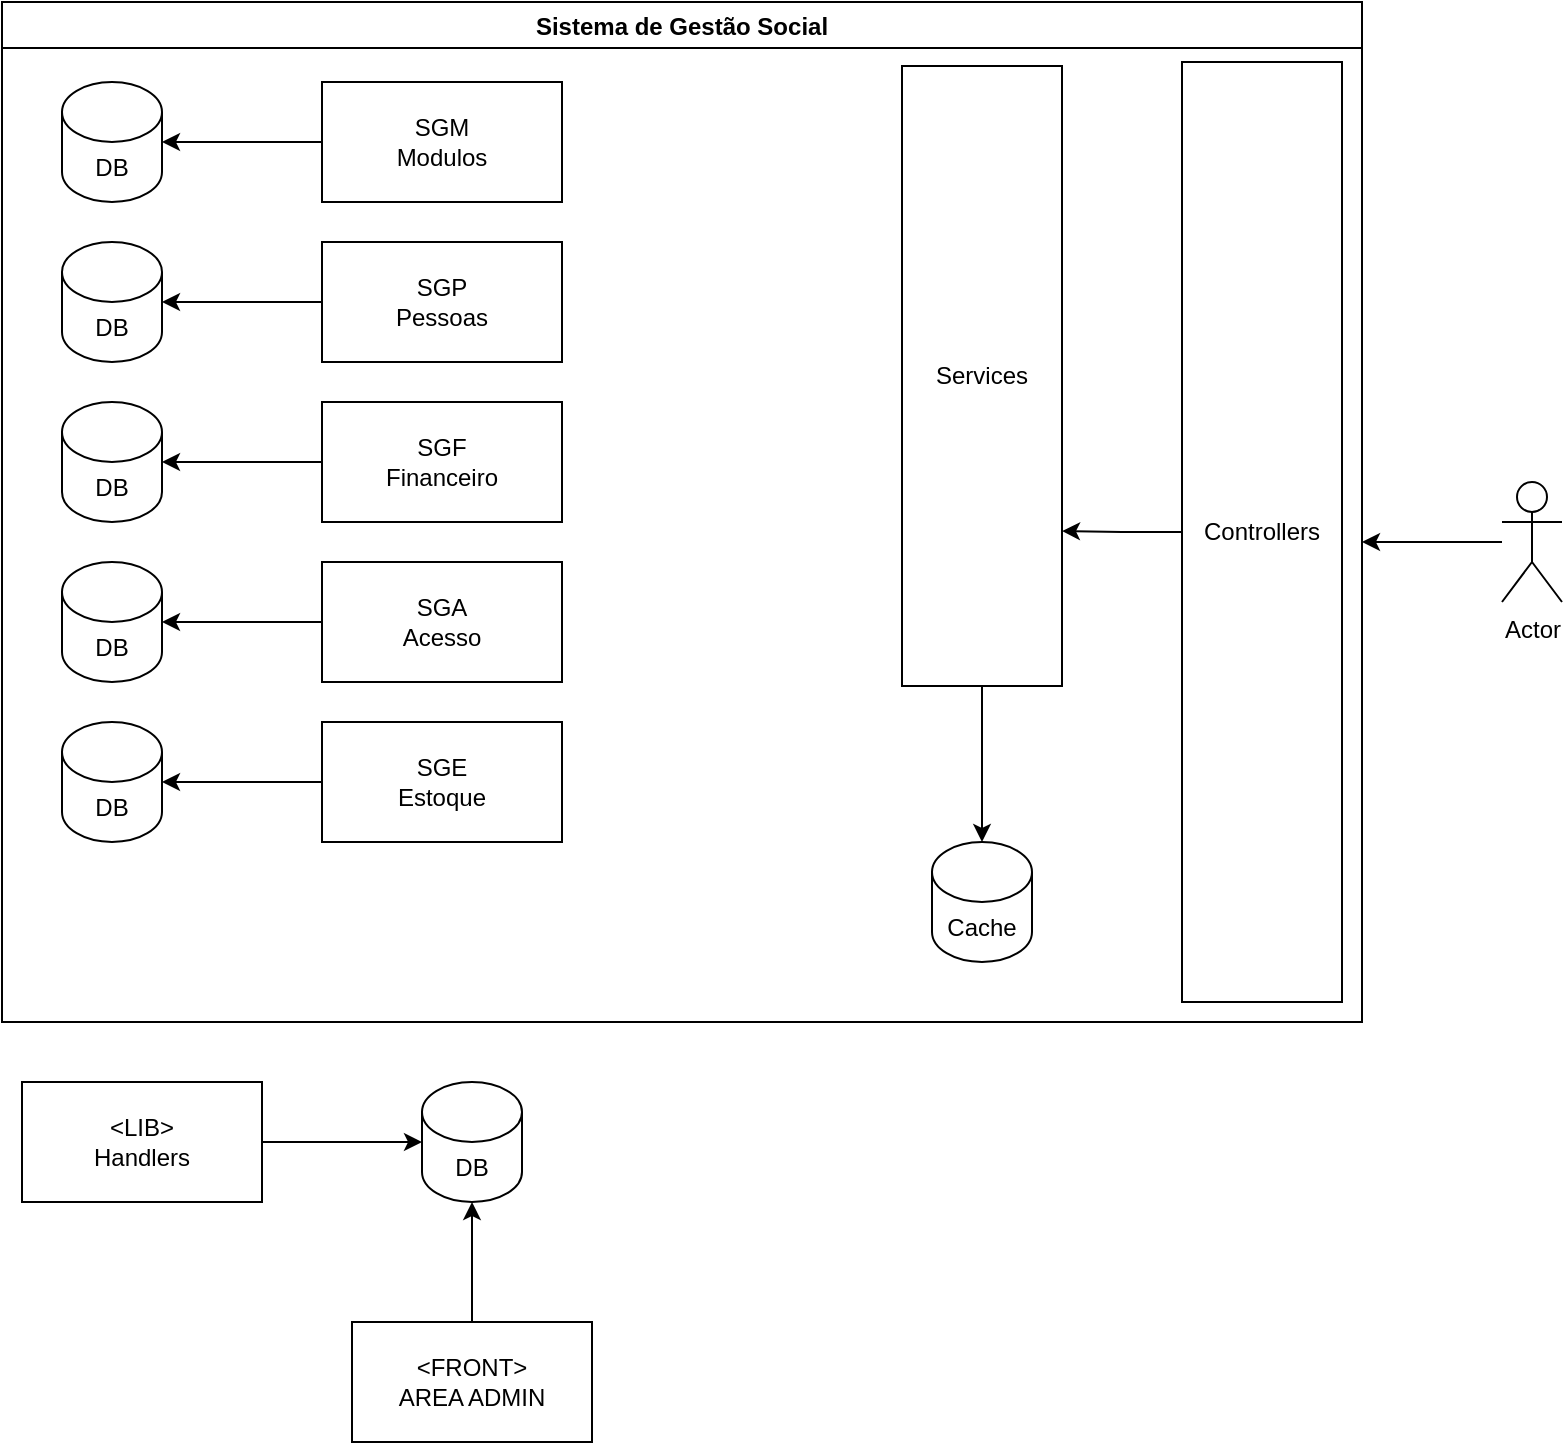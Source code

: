 <mxfile version="16.4.0" type="device"><diagram id="qN03caCnphItHieNfzD5" name="Página-1"><mxGraphModel dx="1038" dy="649" grid="1" gridSize="10" guides="1" tooltips="1" connect="1" arrows="1" fold="1" page="1" pageScale="1" pageWidth="827" pageHeight="1169" math="0" shadow="0"><root><mxCell id="0"/><mxCell id="1" parent="0"/><mxCell id="Yi6pHIvyPMv9h5qH4p7T-1" value="Sistema de Gestão Social" style="swimlane;" parent="1" vertex="1"><mxGeometry x="20" y="30" width="680" height="510" as="geometry"><mxRectangle x="20" y="30" width="180" height="23" as="alternateBounds"/></mxGeometry></mxCell><mxCell id="Yi6pHIvyPMv9h5qH4p7T-2" value="DB" style="shape=cylinder3;whiteSpace=wrap;html=1;boundedLbl=1;backgroundOutline=1;size=15;" parent="Yi6pHIvyPMv9h5qH4p7T-1" vertex="1"><mxGeometry x="30" y="40" width="50" height="60" as="geometry"/></mxCell><mxCell id="Yi6pHIvyPMv9h5qH4p7T-4" style="edgeStyle=orthogonalEdgeStyle;rounded=0;orthogonalLoop=1;jettySize=auto;html=1;entryX=1;entryY=0.5;entryDx=0;entryDy=0;entryPerimeter=0;" parent="Yi6pHIvyPMv9h5qH4p7T-1" source="Yi6pHIvyPMv9h5qH4p7T-3" target="Yi6pHIvyPMv9h5qH4p7T-2" edge="1"><mxGeometry relative="1" as="geometry"/></mxCell><mxCell id="Yi6pHIvyPMv9h5qH4p7T-3" value="SGM&lt;br&gt;Modulos" style="rounded=0;whiteSpace=wrap;html=1;" parent="Yi6pHIvyPMv9h5qH4p7T-1" vertex="1"><mxGeometry x="160" y="40" width="120" height="60" as="geometry"/></mxCell><mxCell id="Yi6pHIvyPMv9h5qH4p7T-5" value="DB" style="shape=cylinder3;whiteSpace=wrap;html=1;boundedLbl=1;backgroundOutline=1;size=15;" parent="Yi6pHIvyPMv9h5qH4p7T-1" vertex="1"><mxGeometry x="30" y="120" width="50" height="60" as="geometry"/></mxCell><mxCell id="Yi6pHIvyPMv9h5qH4p7T-6" style="edgeStyle=orthogonalEdgeStyle;rounded=0;orthogonalLoop=1;jettySize=auto;html=1;entryX=1;entryY=0.5;entryDx=0;entryDy=0;entryPerimeter=0;" parent="Yi6pHIvyPMv9h5qH4p7T-1" source="Yi6pHIvyPMv9h5qH4p7T-7" target="Yi6pHIvyPMv9h5qH4p7T-5" edge="1"><mxGeometry relative="1" as="geometry"/></mxCell><mxCell id="Yi6pHIvyPMv9h5qH4p7T-7" value="SGP&lt;br&gt;Pessoas" style="rounded=0;whiteSpace=wrap;html=1;" parent="Yi6pHIvyPMv9h5qH4p7T-1" vertex="1"><mxGeometry x="160" y="120" width="120" height="60" as="geometry"/></mxCell><mxCell id="Yi6pHIvyPMv9h5qH4p7T-8" value="DB" style="shape=cylinder3;whiteSpace=wrap;html=1;boundedLbl=1;backgroundOutline=1;size=15;" parent="Yi6pHIvyPMv9h5qH4p7T-1" vertex="1"><mxGeometry x="30" y="200" width="50" height="60" as="geometry"/></mxCell><mxCell id="Yi6pHIvyPMv9h5qH4p7T-9" style="edgeStyle=orthogonalEdgeStyle;rounded=0;orthogonalLoop=1;jettySize=auto;html=1;entryX=1;entryY=0.5;entryDx=0;entryDy=0;entryPerimeter=0;" parent="Yi6pHIvyPMv9h5qH4p7T-1" source="Yi6pHIvyPMv9h5qH4p7T-10" target="Yi6pHIvyPMv9h5qH4p7T-8" edge="1"><mxGeometry relative="1" as="geometry"/></mxCell><mxCell id="Yi6pHIvyPMv9h5qH4p7T-10" value="SGF&lt;br&gt;Financeiro" style="rounded=0;whiteSpace=wrap;html=1;" parent="Yi6pHIvyPMv9h5qH4p7T-1" vertex="1"><mxGeometry x="160" y="200" width="120" height="60" as="geometry"/></mxCell><mxCell id="Yi6pHIvyPMv9h5qH4p7T-11" value="DB" style="shape=cylinder3;whiteSpace=wrap;html=1;boundedLbl=1;backgroundOutline=1;size=15;" parent="Yi6pHIvyPMv9h5qH4p7T-1" vertex="1"><mxGeometry x="30" y="280" width="50" height="60" as="geometry"/></mxCell><mxCell id="Yi6pHIvyPMv9h5qH4p7T-12" style="edgeStyle=orthogonalEdgeStyle;rounded=0;orthogonalLoop=1;jettySize=auto;html=1;entryX=1;entryY=0.5;entryDx=0;entryDy=0;entryPerimeter=0;" parent="Yi6pHIvyPMv9h5qH4p7T-1" source="Yi6pHIvyPMv9h5qH4p7T-13" target="Yi6pHIvyPMv9h5qH4p7T-11" edge="1"><mxGeometry relative="1" as="geometry"/></mxCell><mxCell id="Yi6pHIvyPMv9h5qH4p7T-13" value="SGA&lt;br&gt;Acesso" style="rounded=0;whiteSpace=wrap;html=1;" parent="Yi6pHIvyPMv9h5qH4p7T-1" vertex="1"><mxGeometry x="160" y="280" width="120" height="60" as="geometry"/></mxCell><mxCell id="Yi6pHIvyPMv9h5qH4p7T-18" style="edgeStyle=orthogonalEdgeStyle;rounded=0;orthogonalLoop=1;jettySize=auto;html=1;entryX=1;entryY=0.75;entryDx=0;entryDy=0;" parent="Yi6pHIvyPMv9h5qH4p7T-1" source="Yi6pHIvyPMv9h5qH4p7T-14" target="Yi6pHIvyPMv9h5qH4p7T-15" edge="1"><mxGeometry relative="1" as="geometry"/></mxCell><mxCell id="Yi6pHIvyPMv9h5qH4p7T-14" value="Controllers" style="rounded=0;whiteSpace=wrap;html=1;" parent="Yi6pHIvyPMv9h5qH4p7T-1" vertex="1"><mxGeometry x="590" y="30" width="80" height="470" as="geometry"/></mxCell><mxCell id="Yi6pHIvyPMv9h5qH4p7T-20" style="edgeStyle=orthogonalEdgeStyle;rounded=0;orthogonalLoop=1;jettySize=auto;html=1;entryX=0.5;entryY=0;entryDx=0;entryDy=0;entryPerimeter=0;" parent="Yi6pHIvyPMv9h5qH4p7T-1" source="Yi6pHIvyPMv9h5qH4p7T-15" target="Yi6pHIvyPMv9h5qH4p7T-19" edge="1"><mxGeometry relative="1" as="geometry"/></mxCell><mxCell id="Yi6pHIvyPMv9h5qH4p7T-15" value="Services" style="rounded=0;whiteSpace=wrap;html=1;" parent="Yi6pHIvyPMv9h5qH4p7T-1" vertex="1"><mxGeometry x="450" y="32" width="80" height="310" as="geometry"/></mxCell><mxCell id="Yi6pHIvyPMv9h5qH4p7T-19" value="Cache" style="shape=cylinder3;whiteSpace=wrap;html=1;boundedLbl=1;backgroundOutline=1;size=15;" parent="Yi6pHIvyPMv9h5qH4p7T-1" vertex="1"><mxGeometry x="465" y="420" width="50" height="60" as="geometry"/></mxCell><mxCell id="4zXLjQG08J-z4_j4RmUO-1" value="DB" style="shape=cylinder3;whiteSpace=wrap;html=1;boundedLbl=1;backgroundOutline=1;size=15;" vertex="1" parent="Yi6pHIvyPMv9h5qH4p7T-1"><mxGeometry x="30" y="360" width="50" height="60" as="geometry"/></mxCell><mxCell id="4zXLjQG08J-z4_j4RmUO-2" style="edgeStyle=orthogonalEdgeStyle;rounded=0;orthogonalLoop=1;jettySize=auto;html=1;entryX=1;entryY=0.5;entryDx=0;entryDy=0;entryPerimeter=0;" edge="1" parent="Yi6pHIvyPMv9h5qH4p7T-1" source="4zXLjQG08J-z4_j4RmUO-3" target="4zXLjQG08J-z4_j4RmUO-1"><mxGeometry relative="1" as="geometry"/></mxCell><mxCell id="4zXLjQG08J-z4_j4RmUO-3" value="SGE&lt;br&gt;Estoque" style="rounded=0;whiteSpace=wrap;html=1;" vertex="1" parent="Yi6pHIvyPMv9h5qH4p7T-1"><mxGeometry x="160" y="360" width="120" height="60" as="geometry"/></mxCell><mxCell id="Yi6pHIvyPMv9h5qH4p7T-24" style="edgeStyle=orthogonalEdgeStyle;rounded=0;orthogonalLoop=1;jettySize=auto;html=1;" parent="1" source="Yi6pHIvyPMv9h5qH4p7T-23" edge="1"><mxGeometry relative="1" as="geometry"><mxPoint x="700" y="300" as="targetPoint"/></mxGeometry></mxCell><mxCell id="Yi6pHIvyPMv9h5qH4p7T-23" value="Actor" style="shape=umlActor;verticalLabelPosition=bottom;verticalAlign=top;html=1;outlineConnect=0;" parent="1" vertex="1"><mxGeometry x="770" y="270" width="30" height="60" as="geometry"/></mxCell><mxCell id="Yi6pHIvyPMv9h5qH4p7T-27" style="edgeStyle=orthogonalEdgeStyle;rounded=0;orthogonalLoop=1;jettySize=auto;html=1;" parent="1" source="Yi6pHIvyPMv9h5qH4p7T-25" target="Yi6pHIvyPMv9h5qH4p7T-26" edge="1"><mxGeometry relative="1" as="geometry"/></mxCell><mxCell id="Yi6pHIvyPMv9h5qH4p7T-25" value="&amp;lt;LIB&amp;gt;&lt;br&gt;Handlers" style="rounded=0;whiteSpace=wrap;html=1;" parent="1" vertex="1"><mxGeometry x="30" y="570" width="120" height="60" as="geometry"/></mxCell><mxCell id="Yi6pHIvyPMv9h5qH4p7T-26" value="DB" style="shape=cylinder3;whiteSpace=wrap;html=1;boundedLbl=1;backgroundOutline=1;size=15;" parent="1" vertex="1"><mxGeometry x="230" y="570" width="50" height="60" as="geometry"/></mxCell><mxCell id="Yi6pHIvyPMv9h5qH4p7T-29" style="edgeStyle=orthogonalEdgeStyle;rounded=0;orthogonalLoop=1;jettySize=auto;html=1;entryX=0.5;entryY=1;entryDx=0;entryDy=0;entryPerimeter=0;" parent="1" source="Yi6pHIvyPMv9h5qH4p7T-28" target="Yi6pHIvyPMv9h5qH4p7T-26" edge="1"><mxGeometry relative="1" as="geometry"/></mxCell><mxCell id="Yi6pHIvyPMv9h5qH4p7T-28" value="&amp;lt;FRONT&amp;gt;&lt;br&gt;AREA ADMIN" style="rounded=0;whiteSpace=wrap;html=1;" parent="1" vertex="1"><mxGeometry x="195" y="690" width="120" height="60" as="geometry"/></mxCell></root></mxGraphModel></diagram></mxfile>